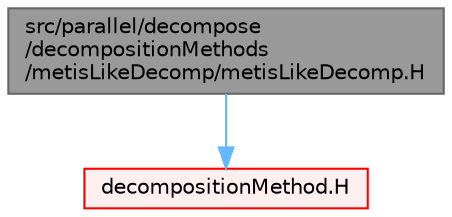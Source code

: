 digraph "src/parallel/decompose/decompositionMethods/metisLikeDecomp/metisLikeDecomp.H"
{
 // LATEX_PDF_SIZE
  bgcolor="transparent";
  edge [fontname=Helvetica,fontsize=10,labelfontname=Helvetica,labelfontsize=10];
  node [fontname=Helvetica,fontsize=10,shape=box,height=0.2,width=0.4];
  Node1 [id="Node000001",label="src/parallel/decompose\l/decompositionMethods\l/metisLikeDecomp/metisLikeDecomp.H",height=0.2,width=0.4,color="gray40", fillcolor="grey60", style="filled", fontcolor="black",tooltip=" "];
  Node1 -> Node2 [id="edge1_Node000001_Node000002",color="steelblue1",style="solid",tooltip=" "];
  Node2 [id="Node000002",label="decompositionMethod.H",height=0.2,width=0.4,color="red", fillcolor="#FFF0F0", style="filled",URL="$decompositionMethod_8H.html",tooltip=" "];
}
